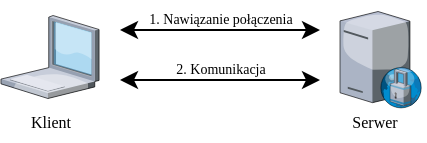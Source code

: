 <mxfile version="20.2.7" type="device"><diagram id="xznCq6EEkVyvB4S9E5Dj" name="Page-1"><mxGraphModel dx="474" dy="254" grid="1" gridSize="10" guides="1" tooltips="1" connect="1" arrows="1" fold="1" page="0" pageScale="1" pageWidth="850" pageHeight="1100" math="0" shadow="0"><root><mxCell id="0"/><mxCell id="1" parent="0"/><mxCell id="pOMeGSF3c1JdE1vNSyEg-1" value="&lt;font style=&quot;font-size: 8px;&quot;&gt;Klient&lt;/font&gt;" style="text;html=1;resizable=0;autosize=1;align=center;verticalAlign=middle;points=[];fillColor=none;strokeColor=none;rounded=0;fontSize=8;fontFamily=Computer Modern;fontSource=https%3A%2F%2Fwww.1001fonts.com%2Fdownload%2Ffont%2Fcmu.serif-roman.ttf;" parent="1" vertex="1"><mxGeometry x="205" y="361.5" width="40" height="20" as="geometry"/></mxCell><mxCell id="pOMeGSF3c1JdE1vNSyEg-2" value="" style="verticalLabelPosition=bottom;sketch=0;aspect=fixed;html=1;verticalAlign=top;strokeColor=none;align=center;outlineConnect=0;shape=mxgraph.citrix.laptop_1;" parent="1" vertex="1"><mxGeometry x="200.48" y="318.75" width="49.05" height="41.5" as="geometry"/></mxCell><mxCell id="pOMeGSF3c1JdE1vNSyEg-7" value="" style="endArrow=classic;startArrow=classic;html=1;rounded=0;" parent="1" edge="1"><mxGeometry width="50" height="50" relative="1" as="geometry"><mxPoint x="260" y="351" as="sourcePoint"/><mxPoint x="360" y="351" as="targetPoint"/></mxGeometry></mxCell><mxCell id="pOMeGSF3c1JdE1vNSyEg-8" value="" style="verticalLabelPosition=bottom;sketch=0;aspect=fixed;html=1;verticalAlign=top;strokeColor=none;align=center;outlineConnect=0;shape=mxgraph.citrix.proxy_server;" parent="1" vertex="1"><mxGeometry x="370" y="316.75" width="40.96" height="48.19" as="geometry"/></mxCell><mxCell id="pOMeGSF3c1JdE1vNSyEg-12" value="&lt;font style=&quot;font-size: 7px;&quot;&gt;2. Komunikacja&lt;br style=&quot;font-size: 7px;&quot;&gt;&lt;/font&gt;" style="text;html=1;resizable=0;autosize=1;align=center;verticalAlign=middle;points=[];fillColor=none;strokeColor=none;rounded=0;rotation=0;fontFamily=Computer Modern;fontSource=https%3A%2F%2Fwww.1001fonts.com%2Fdownload%2Ffont%2Fcmu.serif-roman.ttf;fontSize=7;" parent="1" vertex="1"><mxGeometry x="275" y="336" width="70" height="20" as="geometry"/></mxCell><mxCell id="pOMeGSF3c1JdE1vNSyEg-13" value="&lt;font style=&quot;font-size: 8px;&quot;&gt;Serwer&lt;/font&gt;" style="text;html=1;resizable=0;autosize=1;align=center;verticalAlign=middle;points=[];fillColor=none;strokeColor=none;rounded=0;fontSize=8;fontFamily=Computer Modern;fontSource=https%3A%2F%2Fwww.1001fonts.com%2Fdownload%2Ffont%2Fcmu.serif-roman.ttf;" parent="1" vertex="1"><mxGeometry x="362" y="361.5" width="50" height="20" as="geometry"/></mxCell><mxCell id="i1CLG4sBe1J1X-h9h3zY-1" value="" style="endArrow=classic;startArrow=classic;html=1;rounded=0;" edge="1" parent="1"><mxGeometry width="50" height="50" relative="1" as="geometry"><mxPoint x="260" y="326.0" as="sourcePoint"/><mxPoint x="360" y="326.0" as="targetPoint"/></mxGeometry></mxCell><mxCell id="i1CLG4sBe1J1X-h9h3zY-2" value="&lt;font style=&quot;font-size: 7px;&quot;&gt;1. Nawiązanie połączenia&lt;br style=&quot;font-size: 7px;&quot;&gt;&lt;/font&gt;" style="text;html=1;resizable=0;autosize=1;align=center;verticalAlign=middle;points=[];fillColor=none;strokeColor=none;rounded=0;rotation=0;fontFamily=Computer Modern;fontSource=https%3A%2F%2Fwww.1001fonts.com%2Fdownload%2Ffont%2Fcmu.serif-roman.ttf;fontSize=7;" vertex="1" parent="1"><mxGeometry x="260" y="311" width="100" height="20" as="geometry"/></mxCell></root></mxGraphModel></diagram></mxfile>